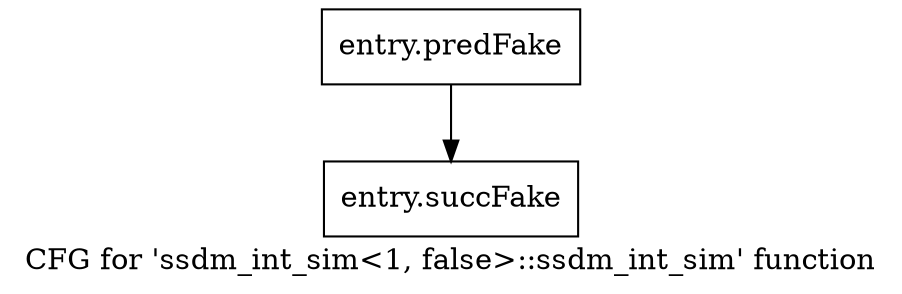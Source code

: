digraph "CFG for 'ssdm_int_sim\<1, false\>::ssdm_int_sim' function" {
	label="CFG for 'ssdm_int_sim\<1, false\>::ssdm_int_sim' function";

	Node0x57d3d70 [shape=record,filename="",linenumber="",label="{entry.predFake}"];
	Node0x57d3d70 -> Node0x54d2160[ callList="" memoryops="" filename="/home/omerfaruk/tools/Xilinx/Vitis_HLS/2023.2/include/etc/ap_common.h" execusionnum="2"];
	Node0x54d2160 [shape=record,filename="/home/omerfaruk/tools/Xilinx/Vitis_HLS/2023.2/include/etc/ap_common.h",linenumber="662",label="{entry.succFake}"];
}
